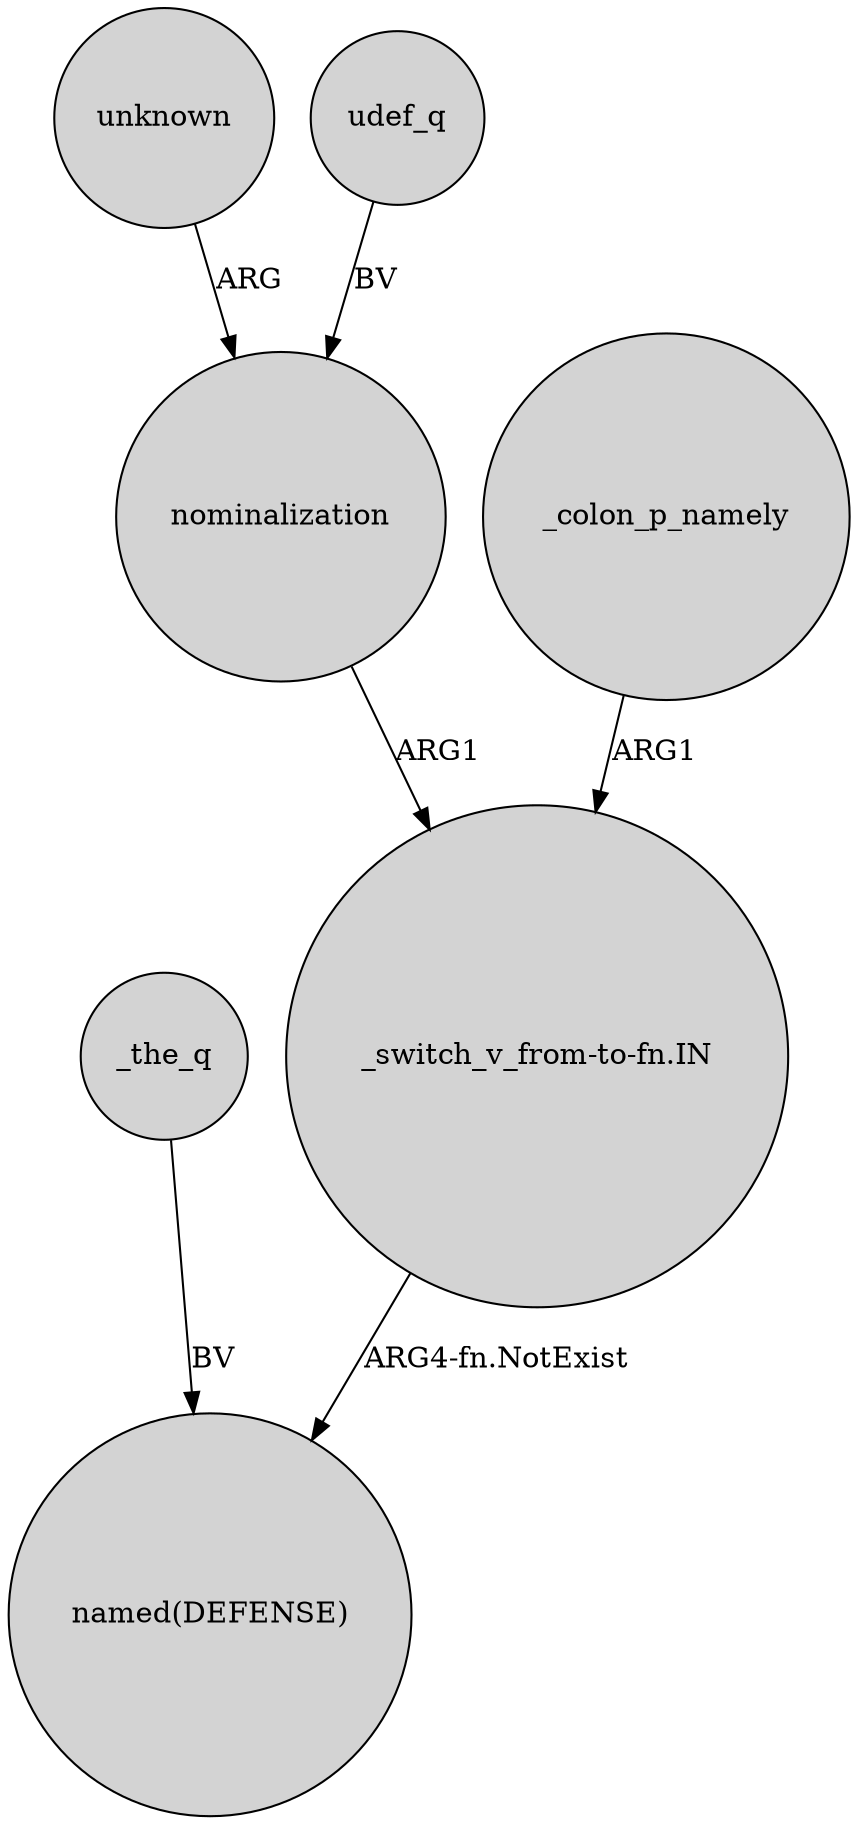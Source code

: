 digraph {
	node [shape=circle style=filled]
	_the_q -> "named(DEFENSE)" [label=BV]
	unknown -> nominalization [label=ARG]
	"_switch_v_from-to-fn.IN" -> "named(DEFENSE)" [label="ARG4-fn.NotExist"]
	nominalization -> "_switch_v_from-to-fn.IN" [label=ARG1]
	_colon_p_namely -> "_switch_v_from-to-fn.IN" [label=ARG1]
	udef_q -> nominalization [label=BV]
}
